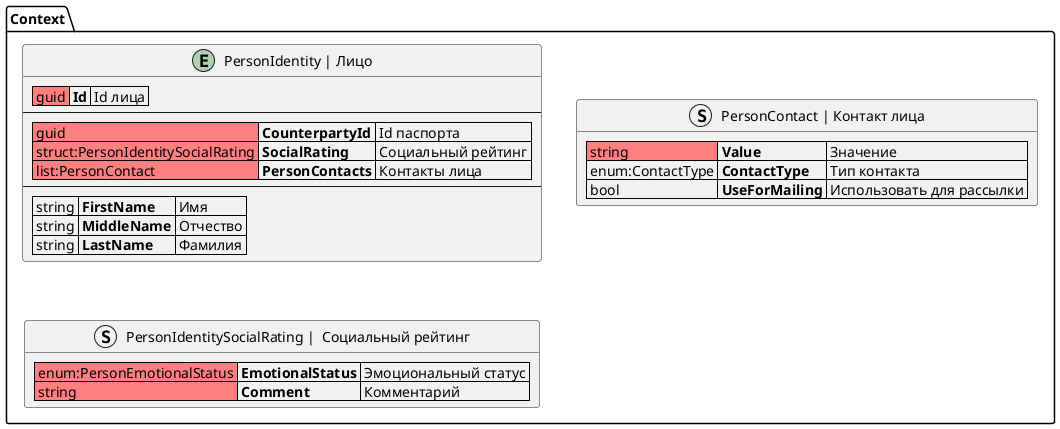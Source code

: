 @startuml

skinparam linetype ortho

package Context
{
    !startsub Main
    entity "PersonIdentity | Лицо" as PersonIdentity {
        |<#FF8080> guid |= Id | Id лица |
        --
        |<#FF8080> guid |= CounterpartyId | Id паспорта |
        |<#FF8080> struct:PersonIdentitySocialRating |= SocialRating | Социальный рейтинг |
        |<#FF8080> list:PersonContact |= PersonContacts | Контакты лица |
        --
        | string |= FirstName | Имя |
        | string |= MiddleName | Отчество |
        | string |= LastName | Фамилия |
    }
    !endsub

    struct "PersonContact | Контакт лица" as PersonContact {
        |<#FF8080> string |= Value | Значение |
        | enum:ContactType |= ContactType | Тип контакта |
        | bool |= UseForMailing | Использовать для рассылки |
    }

    struct "PersonIdentitySocialRating |  Социальный рейтинг" as PersonIdentitySocialRating {
        |<#FF8080> enum:PersonEmotionalStatus |= EmotionalStatus | Эмоциональный статус |
        |<#FF8080> string |= Comment | Комментарий |
    }
}
newpage
package Counterparty
{
    entity "PersonCounterparty | Паспорт лица" as PersonCounterparty {
        |<#FF8080> guid |= Id | Id паспорта |
        --
        |<#FF8080> guid |= PersonIdentityId | Id лица |
        |<#FF8080> bool |= IsCounterparty | Есть паспорт |
        |<#FF8080> enum:IdentityDocumentType |= IdentityDocumentType | Тип документа |
        |struct:PersonRussianPassportIdentityDocument |= RussianPassport | Паспорт РФ |
        |struct:PersonForeignPassportIdentityDocument |= ForeignPassport | Иностранный паспорт |
        |struct:PersonRussianBirthCertificateIdentityDocument |= RussianBirthCertificate | Свидетельство о рождении РФ |
        |struct:PersonRussianResidencePermitIdentityDocument |= RussianResidencePermit | ВНЖ РФ |
    }


    struct "PersonRussianPassportIdentityDocument | Паспорт РФ" as PersonRussianPassportIdentityDocument
    {
        |<#FF8080> string |= Series | Серия паспорта |
        |<#FF8080> string |= Number | Номер паспорта |
        |<#FF8080> string |= DepartmentCode | Код подразделения |
        |<#FF8080> string |= Issuer | Орган выдачи |
        |<#FF8080> date |= IssueDate | Дата выдачи |
        |<#FF8080> enum:Sex |= Sex | Пол |
        |<#FF8080> date |= BirthDate | Дата рождения |
        |<#FF8080> string |= BirthPlace | Место рождения |
        |<#FF8080> string |= RegistrationAddress | Адрес регистрации |
    }

    struct "PersonForeignPassportIdentityDocument | Иностранный паспорт" as PersonForeignPassportIdentityDocument
    {
        |<#FF8080> string |= Citizenship | Гражданство |
        |<#FF8080> string |= Number | Номер паспорта |
        |<#FF8080> string |= Issuer | Орган выдачи |
        |<#FF8080> date |= IssueDate | Дата выдачи |
        |<#FF8080> enum:Sex |= Sex | Пол |
        |<#FF8080> date |= BirthDate | Дата рождения |
        |<#FF8080> string |= BirthPlace | Место рождения |
        |<#FF8080> string |= RegistrationAddress | Адрес регистрации |
    }

    struct "PersonRussianBirthCertificateIdentityDocument | Свидетельство о рождении РФ" as PersonRussianBirthCertificateIdentityDocument
    {
        |<#FF8080> string |= Series | Серия паспорта |
        |<#FF8080> string |= Number | Номер паспорта |
        |<#FF8080> string |= Issuer | Орган выдачи |
        |<#FF8080> date |= IssueDate | Дата выдачи |
        |<#FF8080> enum:Sex |= Sex | Пол |
        |<#FF8080> date |= BirthDate | Дата рождения |
        |<#FF8080> string |= BirthPlace | Место рождения |
    }

    struct "PersonRussianResidencePermitIdentityDocument | ВНЖ РФ" as PersonRussianResidencePermitIdentityDocument
    {
        |<#FF8080> string |= Citizenship | Гражданство |
        |<#FF8080> string |= DecisionNumber | Номер решения ВНЖ |
        |<#FF8080> date |= DecisionDate | Дата решения |
        |<#FF8080> string |= Series | Серия паспорта |
        |<#FF8080> string |= Number | Номер паспорта |
        |<#FF8080> string |= DepartmentCode | Код подразделения |
        |<#FF8080> string |= Issuer | Орган выдачи |
        |<#FF8080> date |= IssueDate | Дата выдачи |
        |<#FF8080> enum:Sex |= Sex | Пол |
        |<#FF8080> date |= BirthDate | Дата рождения |
        |<#FF8080> string |= BirthPlace | Место рождения |
        |<#FF8080> string |= RegistrationAddress | Адрес регистрации |
    }
}

newpage
package enums 
{
    enum "ContactType | Тип контакта" as ContactType {
        |= PhoneNumber | Телефон |
        |= Email | Email |
    }

    enum "PersonEmotionalStatus | Эмоциональный статус" as PersonEmotionalStatus {
        |= Neutral | Нейтральный |
        |= Positive | Положительный |
        |= Negative | Отрицательный |
    }

    enum "IdentityDocumentType | Тип документа" as IdentityDocumentType {
        |= NoDocument | Документ отсутствует |
        |= RussianPassport | Паспорт РФ |
        |= ForeignPassport | Иностранный паспорт |
        |= RussianResidencePermit | ВНЖ РФ |
        |= RussianBirthCertificate | Свидетельство о рождении РФ |
    }

    enum "Sex | Пол" as Sex {
        |= Female | Женский |
        |= Male | Мужской |
    }
}

PersonContact "<<много>>" -- "<<1>>" PersonIdentity : < имеет
PersonIdentitySocialRating "<<1>>" -- "<<1>>" PersonIdentity : < имеет
PersonCounterparty "**<color green><<1>></color>**" -- "**<color green><<1>></color>**" PersonIdentity : < имеет
PersonRussianPassportIdentityDocument "<<0..1>>" -- "<<1>>" PersonCounterparty : < имеет
PersonForeignPassportIdentityDocument "<<0..1>>" -- "<<1>>" PersonCounterparty : < имеет
PersonRussianBirthCertificateIdentityDocument "<<0..1>>" -- "<<1>>" PersonCounterparty : < имеет
PersonRussianResidencePermitIdentityDocument "<<0..1>>" -- "<<1>>" PersonCounterparty : < имеет

@enduml